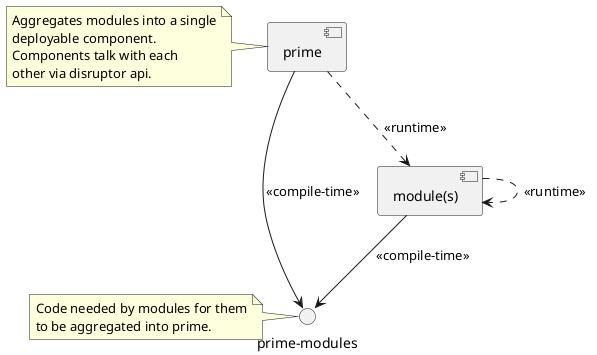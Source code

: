 @startuml

[prime]
note left of prime
    Aggregates modules into a single
    deployable component.
    Components talk with each
    other via disruptor api.
end note

interface "prime-modules" as primeModules
[prime] --> primeModules : <<compile-time>>

note left of primeModules
    Code needed by modules for them
    to be aggregated into prime.
end note

[module(s)] --> primeModules : <<compile-time>>
[module(s)] ..> [module(s)] : <<runtime>>
[prime] ..> [module(s)] : <<runtime>>

@enduml